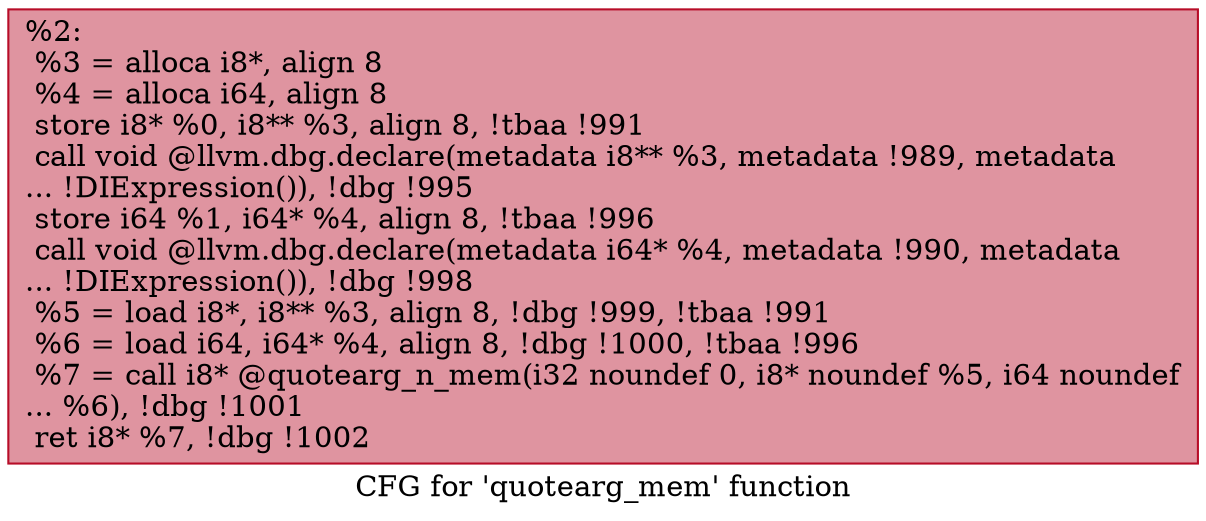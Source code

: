 digraph "CFG for 'quotearg_mem' function" {
	label="CFG for 'quotearg_mem' function";

	Node0xbc42a0 [shape=record,color="#b70d28ff", style=filled, fillcolor="#b70d2870",label="{%2:\l  %3 = alloca i8*, align 8\l  %4 = alloca i64, align 8\l  store i8* %0, i8** %3, align 8, !tbaa !991\l  call void @llvm.dbg.declare(metadata i8** %3, metadata !989, metadata\l... !DIExpression()), !dbg !995\l  store i64 %1, i64* %4, align 8, !tbaa !996\l  call void @llvm.dbg.declare(metadata i64* %4, metadata !990, metadata\l... !DIExpression()), !dbg !998\l  %5 = load i8*, i8** %3, align 8, !dbg !999, !tbaa !991\l  %6 = load i64, i64* %4, align 8, !dbg !1000, !tbaa !996\l  %7 = call i8* @quotearg_n_mem(i32 noundef 0, i8* noundef %5, i64 noundef\l... %6), !dbg !1001\l  ret i8* %7, !dbg !1002\l}"];
}
